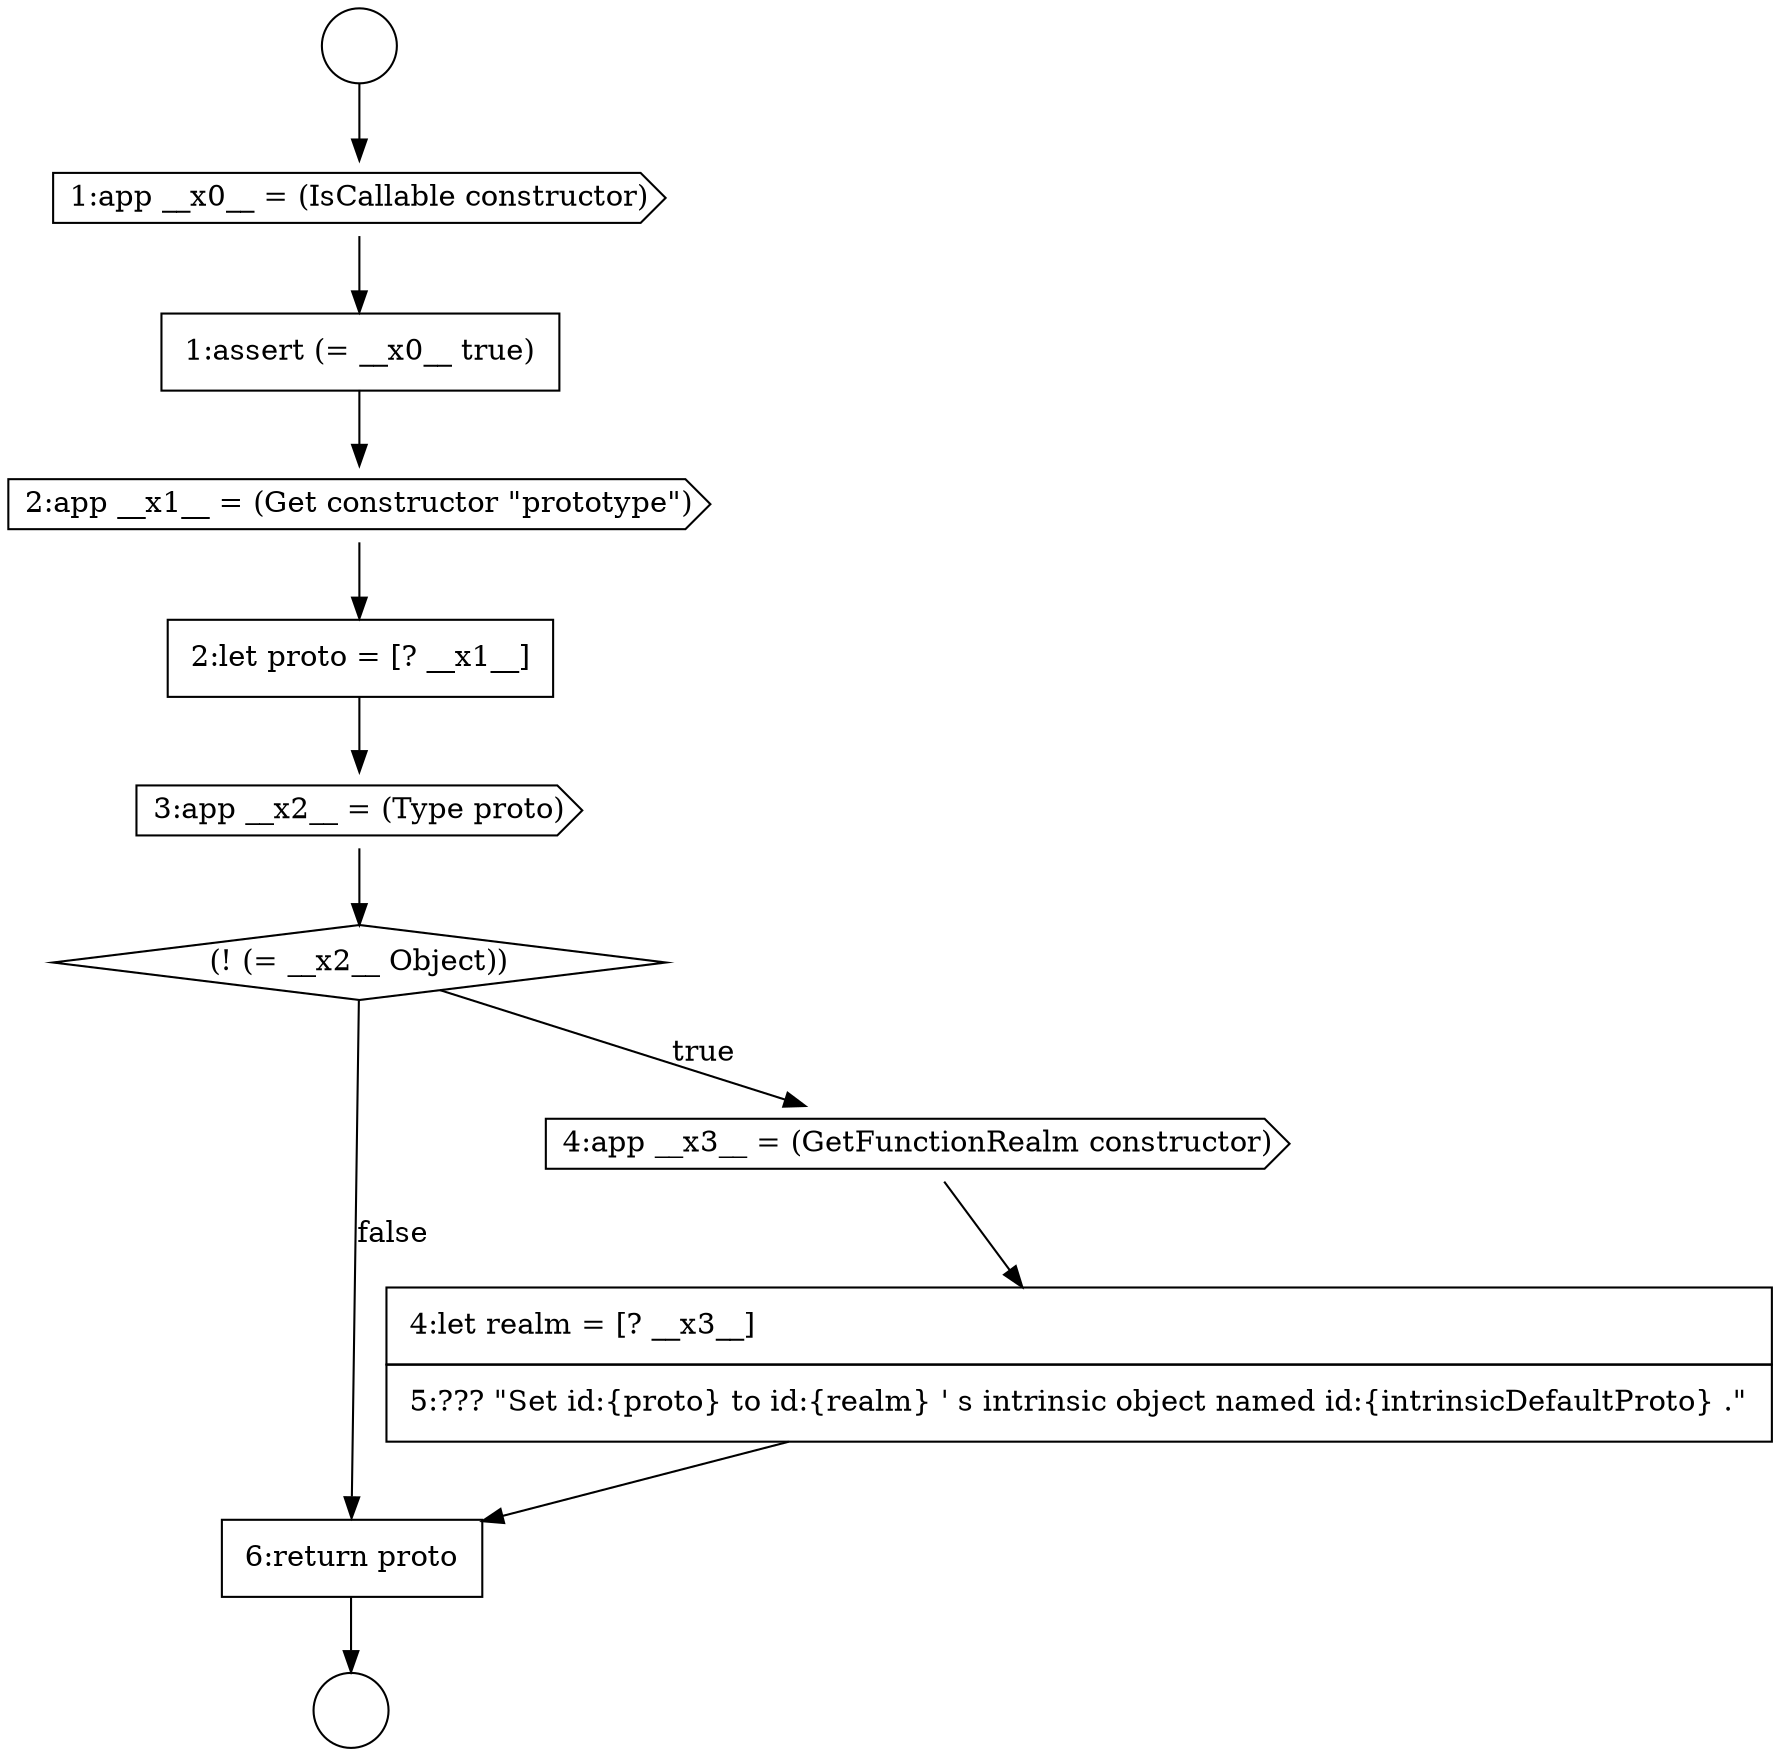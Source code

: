 digraph {
  node1772 [shape=none, margin=0, label=<<font color="black">
    <table border="0" cellborder="1" cellspacing="0" cellpadding="10">
      <tr><td align="left">1:assert (= __x0__ true)</td></tr>
    </table>
  </font>> color="black" fillcolor="white" style=filled]
  node1776 [shape=diamond, label=<<font color="black">(! (= __x2__ Object))</font>> color="black" fillcolor="white" style=filled]
  node1779 [shape=none, margin=0, label=<<font color="black">
    <table border="0" cellborder="1" cellspacing="0" cellpadding="10">
      <tr><td align="left">6:return proto</td></tr>
    </table>
  </font>> color="black" fillcolor="white" style=filled]
  node1771 [shape=cds, label=<<font color="black">1:app __x0__ = (IsCallable constructor)</font>> color="black" fillcolor="white" style=filled]
  node1775 [shape=cds, label=<<font color="black">3:app __x2__ = (Type proto)</font>> color="black" fillcolor="white" style=filled]
  node1770 [shape=circle label=" " color="black" fillcolor="white" style=filled]
  node1777 [shape=cds, label=<<font color="black">4:app __x3__ = (GetFunctionRealm constructor)</font>> color="black" fillcolor="white" style=filled]
  node1774 [shape=none, margin=0, label=<<font color="black">
    <table border="0" cellborder="1" cellspacing="0" cellpadding="10">
      <tr><td align="left">2:let proto = [? __x1__]</td></tr>
    </table>
  </font>> color="black" fillcolor="white" style=filled]
  node1769 [shape=circle label=" " color="black" fillcolor="white" style=filled]
  node1773 [shape=cds, label=<<font color="black">2:app __x1__ = (Get constructor &quot;prototype&quot;)</font>> color="black" fillcolor="white" style=filled]
  node1778 [shape=none, margin=0, label=<<font color="black">
    <table border="0" cellborder="1" cellspacing="0" cellpadding="10">
      <tr><td align="left">4:let realm = [? __x3__]</td></tr>
      <tr><td align="left">5:??? &quot;Set id:{proto} to id:{realm} ' s intrinsic object named id:{intrinsicDefaultProto} .&quot;</td></tr>
    </table>
  </font>> color="black" fillcolor="white" style=filled]
  node1773 -> node1774 [ color="black"]
  node1777 -> node1778 [ color="black"]
  node1778 -> node1779 [ color="black"]
  node1771 -> node1772 [ color="black"]
  node1775 -> node1776 [ color="black"]
  node1776 -> node1777 [label=<<font color="black">true</font>> color="black"]
  node1776 -> node1779 [label=<<font color="black">false</font>> color="black"]
  node1779 -> node1770 [ color="black"]
  node1772 -> node1773 [ color="black"]
  node1774 -> node1775 [ color="black"]
  node1769 -> node1771 [ color="black"]
}
